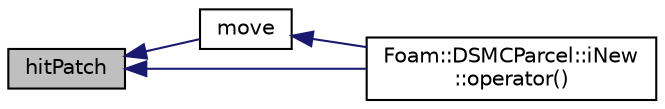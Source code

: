 digraph "hitPatch"
{
  bgcolor="transparent";
  edge [fontname="Helvetica",fontsize="10",labelfontname="Helvetica",labelfontsize="10"];
  node [fontname="Helvetica",fontsize="10",shape=record];
  rankdir="LR";
  Node1 [label="hitPatch",height=0.2,width=0.4,color="black", fillcolor="grey75", style="filled", fontcolor="black"];
  Node1 -> Node2 [dir="back",color="midnightblue",fontsize="10",style="solid",fontname="Helvetica"];
  Node2 [label="move",height=0.2,width=0.4,color="black",URL="$a00586.html#a11bc6dce932dcca261959dab510eca54",tooltip="Move the parcel. "];
  Node2 -> Node3 [dir="back",color="midnightblue",fontsize="10",style="solid",fontname="Helvetica"];
  Node3 [label="Foam::DSMCParcel::iNew\l::operator()",height=0.2,width=0.4,color="black",URL="$a01072.html#ac56c4b3439d86c7c9174988a8d1d87cf"];
  Node1 -> Node3 [dir="back",color="midnightblue",fontsize="10",style="solid",fontname="Helvetica"];
}
